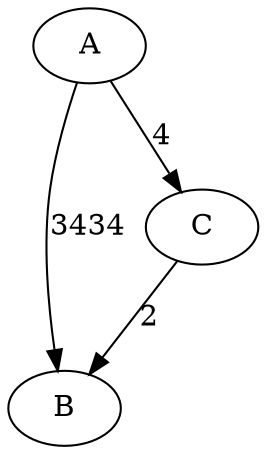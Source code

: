 digraph G {
"A"
"A" -> "B" [ label="3434" ];
"A" -> "C" [ label="4" ];
"B"
"C"
"C" -> "B" [ label="2" ];
}